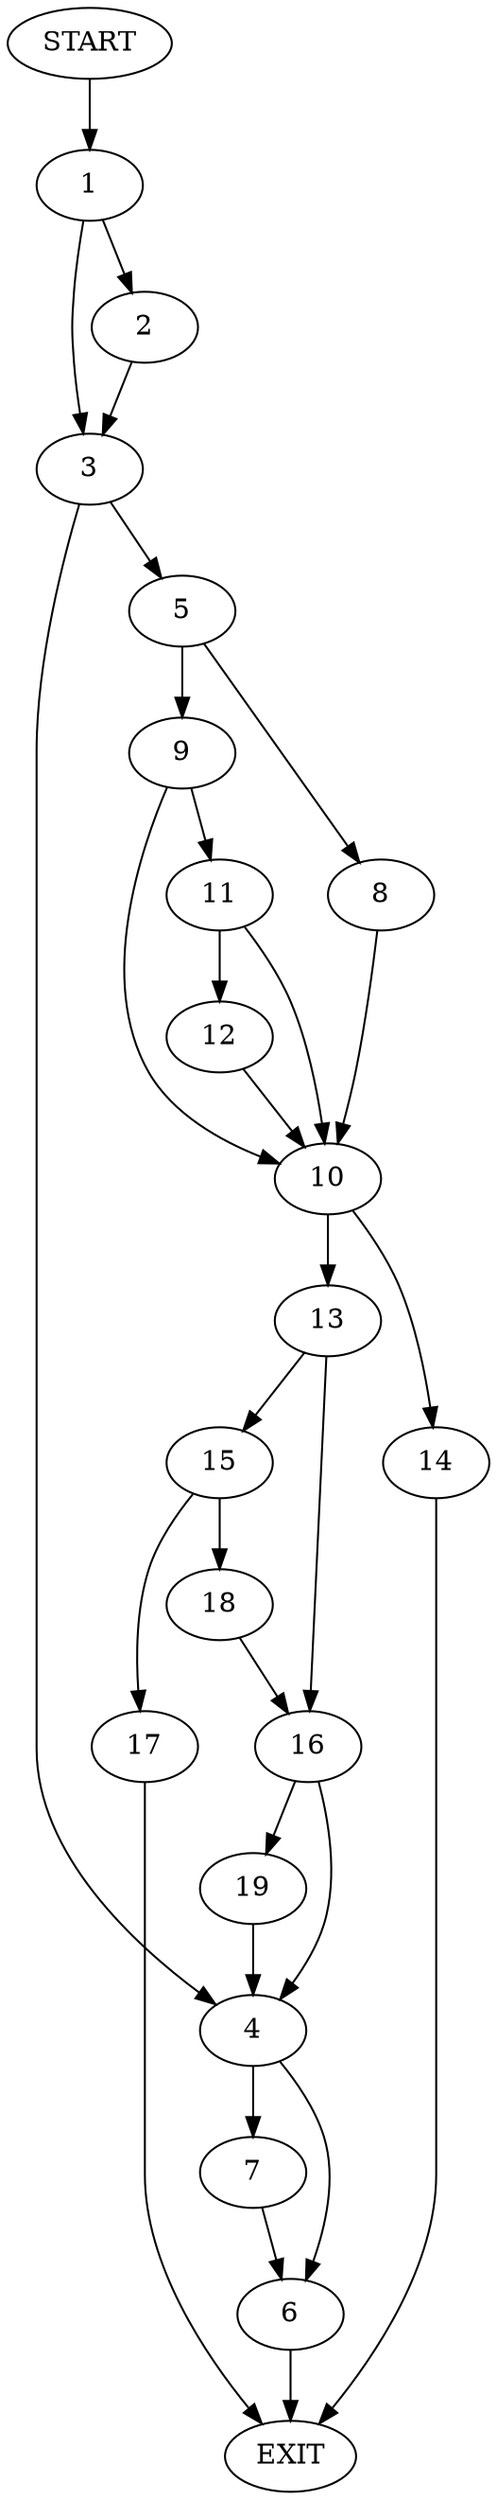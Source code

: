digraph {
0 [label="START"]
20 [label="EXIT"]
0 -> 1
1 -> 2
1 -> 3
2 -> 3
3 -> 4
3 -> 5
4 -> 6
4 -> 7
5 -> 8
5 -> 9
9 -> 10
9 -> 11
8 -> 10
11 -> 10
11 -> 12
10 -> 13
10 -> 14
12 -> 10
13 -> 15
13 -> 16
14 -> 20
15 -> 17
15 -> 18
16 -> 4
16 -> 19
17 -> 20
18 -> 16
19 -> 4
6 -> 20
7 -> 6
}
